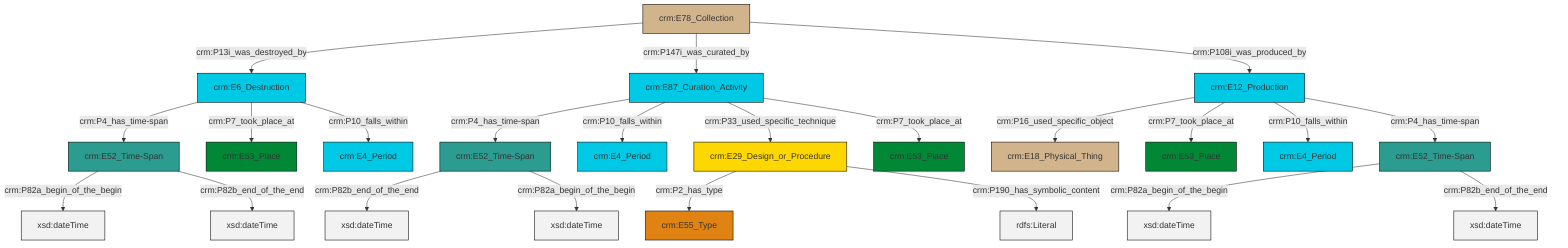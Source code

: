 graph TD
classDef Literal fill:#f2f2f2,stroke:#000000;
classDef CRM_Entity fill:#FFFFFF,stroke:#000000;
classDef Temporal_Entity fill:#00C9E6, stroke:#000000;
classDef Type fill:#E18312, stroke:#000000;
classDef Time-Span fill:#2C9C91, stroke:#000000;
classDef Appellation fill:#FFEB7F, stroke:#000000;
classDef Place fill:#008836, stroke:#000000;
classDef Persistent_Item fill:#B266B2, stroke:#000000;
classDef Conceptual_Object fill:#FFD700, stroke:#000000;
classDef Physical_Thing fill:#D2B48C, stroke:#000000;
classDef Actor fill:#f58aad, stroke:#000000;
classDef PC_Classes fill:#4ce600, stroke:#000000;
classDef Multi fill:#cccccc,stroke:#000000;

0["crm:E78_Collection"]:::Physical_Thing -->|crm:P13i_was_destroyed_by| 1["crm:E6_Destruction"]:::Temporal_Entity
2["crm:E12_Production"]:::Temporal_Entity -->|crm:P16_used_specific_object| 3["crm:E18_Physical_Thing"]:::Physical_Thing
4["crm:E87_Curation_Activity"]:::Temporal_Entity -->|crm:P4_has_time-span| 5["crm:E52_Time-Span"]:::Time-Span
5["crm:E52_Time-Span"]:::Time-Span -->|crm:P82b_end_of_the_end| 6[xsd:dateTime]:::Literal
4["crm:E87_Curation_Activity"]:::Temporal_Entity -->|crm:P10_falls_within| 7["crm:E4_Period"]:::Temporal_Entity
1["crm:E6_Destruction"]:::Temporal_Entity -->|crm:P4_has_time-span| 8["crm:E52_Time-Span"]:::Time-Span
1["crm:E6_Destruction"]:::Temporal_Entity -->|crm:P7_took_place_at| 11["crm:E53_Place"]:::Place
0["crm:E78_Collection"]:::Physical_Thing -->|crm:P147i_was_curated_by| 4["crm:E87_Curation_Activity"]:::Temporal_Entity
17["crm:E29_Design_or_Procedure"]:::Conceptual_Object -->|crm:P2_has_type| 14["crm:E55_Type"]:::Type
2["crm:E12_Production"]:::Temporal_Entity -->|crm:P7_took_place_at| 20["crm:E53_Place"]:::Place
4["crm:E87_Curation_Activity"]:::Temporal_Entity -->|crm:P33_used_specific_technique| 17["crm:E29_Design_or_Procedure"]:::Conceptual_Object
2["crm:E12_Production"]:::Temporal_Entity -->|crm:P10_falls_within| 23["crm:E4_Period"]:::Temporal_Entity
5["crm:E52_Time-Span"]:::Time-Span -->|crm:P82a_begin_of_the_begin| 26[xsd:dateTime]:::Literal
1["crm:E6_Destruction"]:::Temporal_Entity -->|crm:P10_falls_within| 12["crm:E4_Period"]:::Temporal_Entity
0["crm:E78_Collection"]:::Physical_Thing -->|crm:P108i_was_produced_by| 2["crm:E12_Production"]:::Temporal_Entity
8["crm:E52_Time-Span"]:::Time-Span -->|crm:P82a_begin_of_the_begin| 29[xsd:dateTime]:::Literal
9["crm:E52_Time-Span"]:::Time-Span -->|crm:P82a_begin_of_the_begin| 30[xsd:dateTime]:::Literal
2["crm:E12_Production"]:::Temporal_Entity -->|crm:P4_has_time-span| 9["crm:E52_Time-Span"]:::Time-Span
9["crm:E52_Time-Span"]:::Time-Span -->|crm:P82b_end_of_the_end| 33[xsd:dateTime]:::Literal
4["crm:E87_Curation_Activity"]:::Temporal_Entity -->|crm:P7_took_place_at| 31["crm:E53_Place"]:::Place
8["crm:E52_Time-Span"]:::Time-Span -->|crm:P82b_end_of_the_end| 36[xsd:dateTime]:::Literal
17["crm:E29_Design_or_Procedure"]:::Conceptual_Object -->|crm:P190_has_symbolic_content| 37[rdfs:Literal]:::Literal